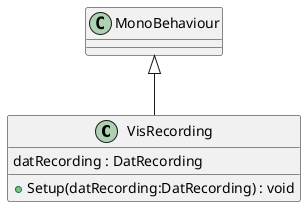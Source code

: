 @startuml
class VisRecording {
    datRecording : DatRecording
    + Setup(datRecording:DatRecording) : void
}
MonoBehaviour <|-- VisRecording
@enduml
